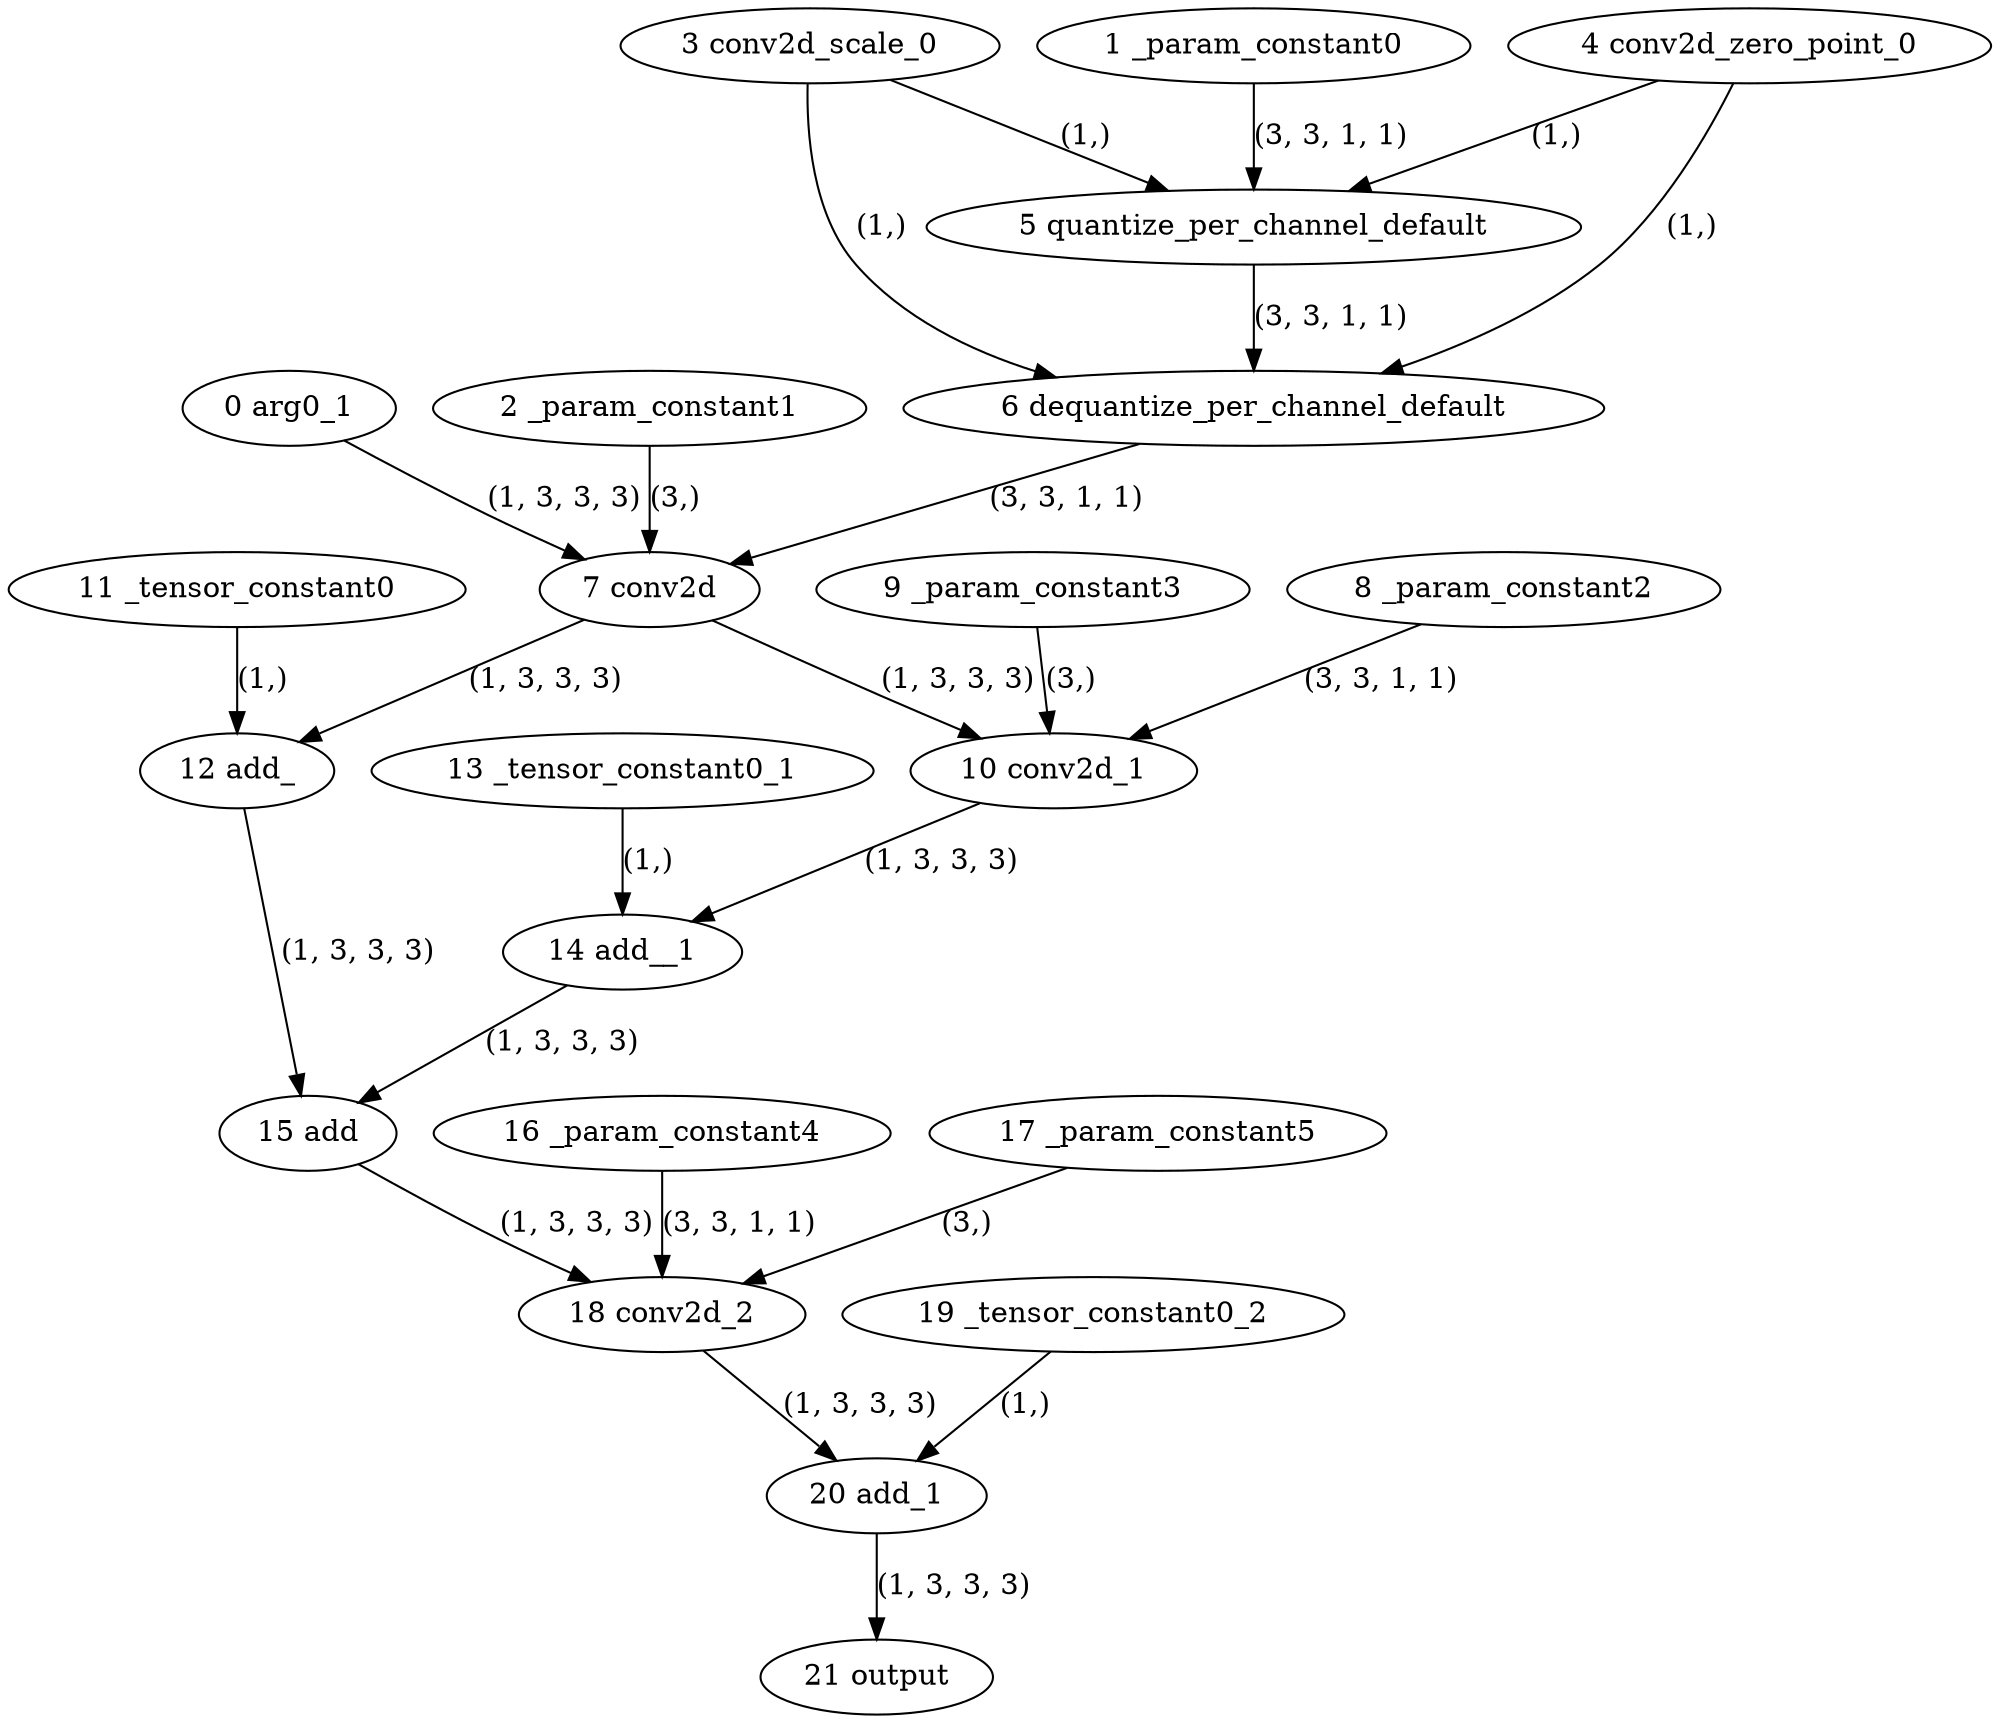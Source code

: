 strict digraph  {
"0 arg0_1" [id=0, type=input];
"1 _param_constant0" [id=1, type=get_attr];
"2 _param_constant1" [id=2, type=get_attr];
"3 conv2d_scale_0" [id=3, type=get_attr];
"4 conv2d_zero_point_0" [id=4, type=get_attr];
"5 quantize_per_channel_default" [id=5, type=quantize_per_channel];
"6 dequantize_per_channel_default" [id=6, type=dequantize_per_channel];
"7 conv2d" [id=7, type=conv2d];
"8 _param_constant2" [id=8, type=get_attr];
"9 _param_constant3" [id=9, type=get_attr];
"10 conv2d_1" [id=10, type=conv2d];
"11 _tensor_constant0" [id=11, type=get_attr];
"12 add_" [id=12, type=add_];
"13 _tensor_constant0_1" [id=13, type=get_attr];
"14 add__1" [id=14, type=add_];
"15 add" [id=15, type=add];
"16 _param_constant4" [id=16, type=get_attr];
"17 _param_constant5" [id=17, type=get_attr];
"18 conv2d_2" [id=18, type=conv2d];
"19 _tensor_constant0_2" [id=19, type=get_attr];
"20 add_1" [id=20, type=add];
"21 output" [id=21, type=output];
"0 arg0_1" -> "7 conv2d"  [label="(1, 3, 3, 3)", style=solid];
"1 _param_constant0" -> "5 quantize_per_channel_default"  [label="(3, 3, 1, 1)", style=solid];
"2 _param_constant1" -> "7 conv2d"  [label="(3,)", style=solid];
"3 conv2d_scale_0" -> "5 quantize_per_channel_default"  [label="(1,)", style=solid];
"3 conv2d_scale_0" -> "6 dequantize_per_channel_default"  [label="(1,)", style=solid];
"4 conv2d_zero_point_0" -> "5 quantize_per_channel_default"  [label="(1,)", style=solid];
"4 conv2d_zero_point_0" -> "6 dequantize_per_channel_default"  [label="(1,)", style=solid];
"5 quantize_per_channel_default" -> "6 dequantize_per_channel_default"  [label="(3, 3, 1, 1)", style=solid];
"6 dequantize_per_channel_default" -> "7 conv2d"  [label="(3, 3, 1, 1)", style=solid];
"7 conv2d" -> "10 conv2d_1"  [label="(1, 3, 3, 3)", style=solid];
"7 conv2d" -> "12 add_"  [label="(1, 3, 3, 3)", style=solid];
"8 _param_constant2" -> "10 conv2d_1"  [label="(3, 3, 1, 1)", style=solid];
"9 _param_constant3" -> "10 conv2d_1"  [label="(3,)", style=solid];
"10 conv2d_1" -> "14 add__1"  [label="(1, 3, 3, 3)", style=solid];
"11 _tensor_constant0" -> "12 add_"  [label="(1,)", style=solid];
"12 add_" -> "15 add"  [label="(1, 3, 3, 3)", style=solid];
"13 _tensor_constant0_1" -> "14 add__1"  [label="(1,)", style=solid];
"14 add__1" -> "15 add"  [label="(1, 3, 3, 3)", style=solid];
"15 add" -> "18 conv2d_2"  [label="(1, 3, 3, 3)", style=solid];
"16 _param_constant4" -> "18 conv2d_2"  [label="(3, 3, 1, 1)", style=solid];
"17 _param_constant5" -> "18 conv2d_2"  [label="(3,)", style=solid];
"18 conv2d_2" -> "20 add_1"  [label="(1, 3, 3, 3)", style=solid];
"19 _tensor_constant0_2" -> "20 add_1"  [label="(1,)", style=solid];
"20 add_1" -> "21 output"  [label="(1, 3, 3, 3)", style=solid];
}
